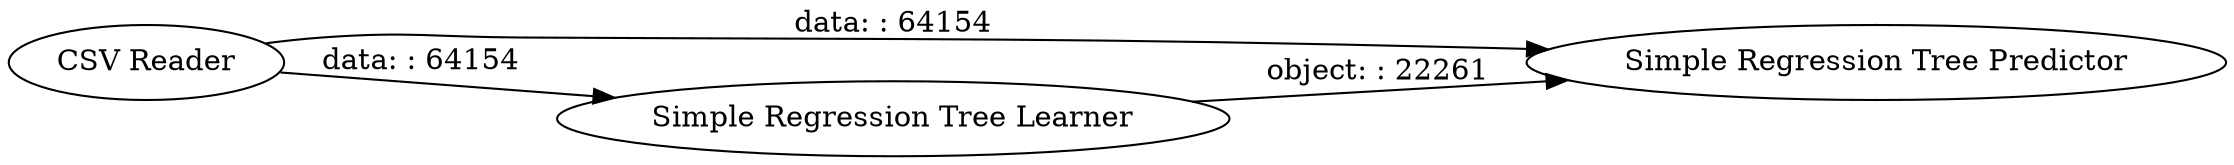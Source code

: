 digraph {
	"8199136219437250892_1" [label="CSV Reader"]
	"8199136219437250892_3" [label="Simple Regression Tree Predictor"]
	"8199136219437250892_2" [label="Simple Regression Tree Learner"]
	"8199136219437250892_2" -> "8199136219437250892_3" [label="object: : 22261"]
	"8199136219437250892_1" -> "8199136219437250892_3" [label="data: : 64154"]
	"8199136219437250892_1" -> "8199136219437250892_2" [label="data: : 64154"]
	rankdir=LR
}
